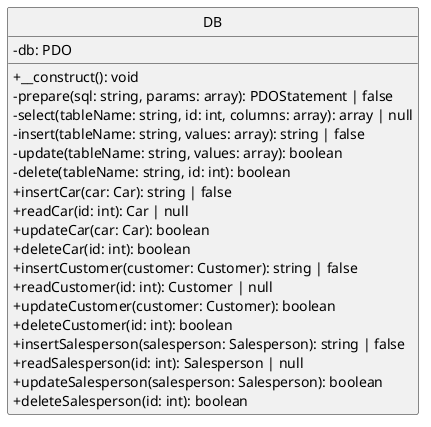 @startuml
hide circle
skinparam classAttributeIconSize 0

class DB {
    - db: PDO
    + __construct(): void
    - prepare(sql: string, params: array): PDOStatement | false
    - select(tableName: string, id: int, columns: array): array | null
    - insert(tableName: string, values: array): string | false
    - update(tableName: string, values: array): boolean
    - delete(tableName: string, id: int): boolean
    + insertCar(car: Car): string | false
    + readCar(id: int): Car | null
    + updateCar(car: Car): boolean
    + deleteCar(id: int): boolean
    + insertCustomer(customer: Customer): string | false
    + readCustomer(id: int): Customer | null
    + updateCustomer(customer: Customer): boolean
    + deleteCustomer(id: int): boolean
    + insertSalesperson(salesperson: Salesperson): string | false
    + readSalesperson(id: int): Salesperson | null
    + updateSalesperson(salesperson: Salesperson): boolean
    + deleteSalesperson(id: int): boolean
}
@enduml
